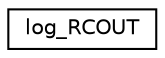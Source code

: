 digraph "Graphical Class Hierarchy"
{
 // INTERACTIVE_SVG=YES
  edge [fontname="Helvetica",fontsize="10",labelfontname="Helvetica",labelfontsize="10"];
  node [fontname="Helvetica",fontsize="10",shape=record];
  rankdir="LR";
  Node1 [label="log_RCOUT",height=0.2,width=0.4,color="black", fillcolor="white", style="filled",URL="$structlog__RCOUT.html"];
}
